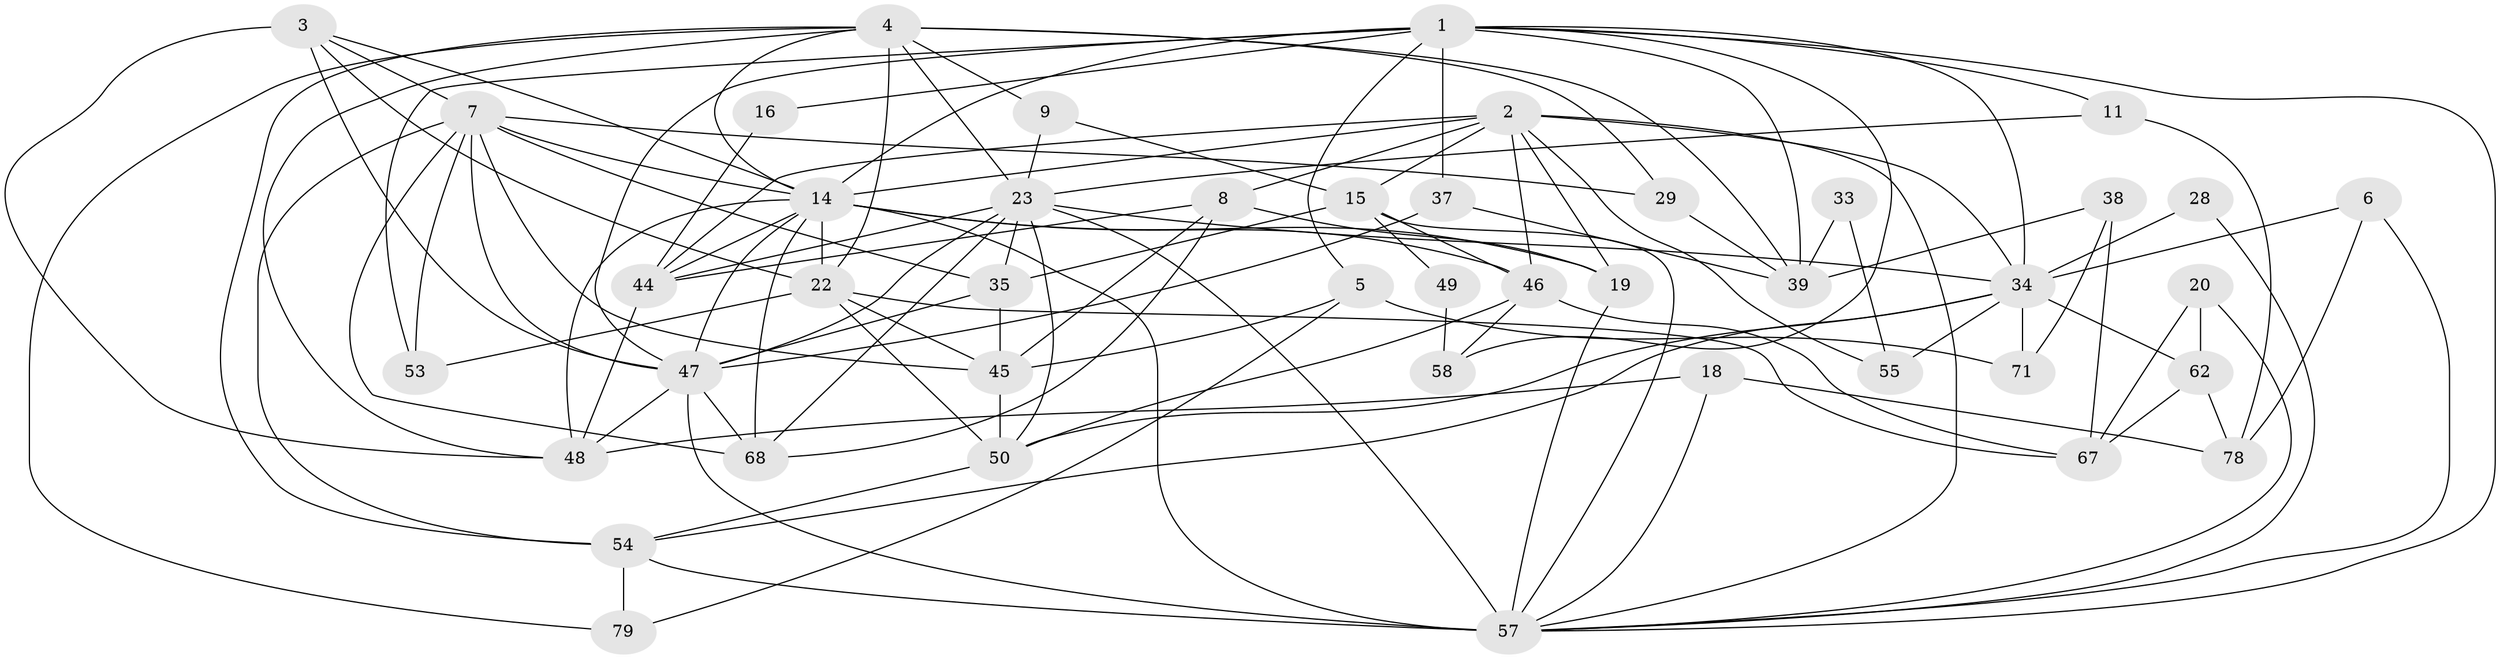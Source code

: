 // original degree distribution, {5: 0.14606741573033707, 4: 0.3146067415730337, 2: 0.10112359550561797, 3: 0.29213483146067415, 6: 0.11235955056179775, 7: 0.011235955056179775, 8: 0.02247191011235955}
// Generated by graph-tools (version 1.1) at 2025/14/03/09/25 04:14:58]
// undirected, 44 vertices, 118 edges
graph export_dot {
graph [start="1"]
  node [color=gray90,style=filled];
  1 [super="+27+13"];
  2 [super="+64"];
  3 [super="+10"];
  4 [super="+32+43"];
  5 [super="+24"];
  6;
  7 [super="+86"];
  8 [super="+12+52"];
  9;
  11;
  14 [super="+17"];
  15 [super="+70"];
  16;
  18;
  19;
  20;
  22 [super="+36+30"];
  23 [super="+25+31"];
  28;
  29;
  33;
  34 [super="+42+75+51"];
  35;
  37;
  38;
  39 [super="+56"];
  44 [super="+72"];
  45 [super="+80+61"];
  46 [super="+83"];
  47 [super="+84+74"];
  48 [super="+77"];
  49;
  50 [super="+60+82"];
  53;
  54 [super="+69"];
  55;
  57 [super="+66+63"];
  58;
  62;
  67 [super="+88"];
  68;
  71;
  78 [super="+81"];
  79;
  1 -- 37;
  1 -- 58;
  1 -- 14;
  1 -- 57;
  1 -- 16;
  1 -- 53;
  1 -- 39;
  1 -- 11;
  1 -- 47;
  1 -- 5;
  1 -- 34;
  2 -- 19 [weight=2];
  2 -- 44;
  2 -- 8 [weight=3];
  2 -- 46;
  2 -- 15;
  2 -- 55;
  2 -- 57;
  2 -- 34;
  2 -- 14;
  3 -- 47;
  3 -- 7;
  3 -- 48;
  3 -- 22;
  3 -- 14;
  4 -- 79;
  4 -- 54;
  4 -- 22;
  4 -- 9;
  4 -- 29;
  4 -- 39;
  4 -- 48;
  4 -- 23;
  4 -- 14;
  5 -- 71;
  5 -- 45;
  5 -- 79;
  6 -- 34 [weight=2];
  6 -- 57;
  6 -- 78;
  7 -- 29;
  7 -- 47;
  7 -- 35;
  7 -- 68;
  7 -- 53;
  7 -- 54;
  7 -- 45;
  7 -- 14;
  8 -- 19;
  8 -- 44;
  8 -- 45;
  8 -- 68;
  9 -- 15;
  9 -- 23;
  11 -- 78;
  11 -- 23;
  14 -- 48;
  14 -- 22 [weight=2];
  14 -- 68 [weight=2];
  14 -- 44;
  14 -- 46;
  14 -- 47;
  14 -- 19;
  14 -- 57 [weight=3];
  15 -- 35;
  15 -- 57;
  15 -- 49;
  15 -- 46;
  16 -- 44;
  18 -- 48;
  18 -- 78;
  18 -- 57;
  19 -- 57;
  20 -- 57;
  20 -- 62;
  20 -- 67;
  22 -- 53;
  22 -- 67;
  22 -- 50;
  22 -- 45;
  23 -- 57 [weight=2];
  23 -- 44 [weight=2];
  23 -- 47;
  23 -- 34;
  23 -- 50;
  23 -- 35;
  23 -- 68;
  28 -- 34;
  28 -- 57 [weight=2];
  29 -- 39;
  33 -- 55;
  33 -- 39;
  34 -- 50;
  34 -- 62;
  34 -- 55;
  34 -- 54;
  34 -- 71 [weight=2];
  35 -- 47;
  35 -- 45;
  37 -- 47;
  37 -- 39;
  38 -- 71;
  38 -- 67;
  38 -- 39;
  44 -- 48;
  45 -- 50;
  46 -- 58;
  46 -- 67;
  46 -- 50;
  47 -- 68;
  47 -- 57 [weight=2];
  47 -- 48;
  49 -- 58;
  50 -- 54;
  54 -- 57;
  54 -- 79;
  62 -- 67;
  62 -- 78;
}
